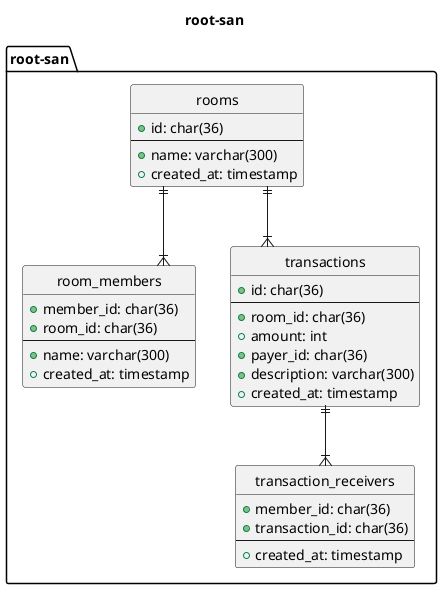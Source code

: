 @startuml

' hide the spot
hide circle

' avoid problems with angled crows feet
skinparam linetype ortho

title root-san

package "root-san" as root_san {
    entity "rooms" as rooms {
        + id: char(36)
        --
        + name: varchar(300)
        + created_at: timestamp
    }

    entity "room_members" as room_members {
        + member_id: char(36)
        + room_id: char(36)
        --
        + name: varchar(300)
        + created_at: timestamp
    }

    entity "transactions" as transactions {
        + id: char(36)
        --
        + room_id: char(36)
        + amount: int
        + payer_id: char(36)
        + description: varchar(300)
        + created_at: timestamp
    }

    entity "transaction_receivers" as transaction_receivers {
        + member_id: char(36)
        + transaction_id: char(36)
        --
        + created_at: timestamp
    }
}

rooms ||--|{ room_members
rooms ||--|{ transactions
transactions ||--|{ transaction_receivers

@enduml

